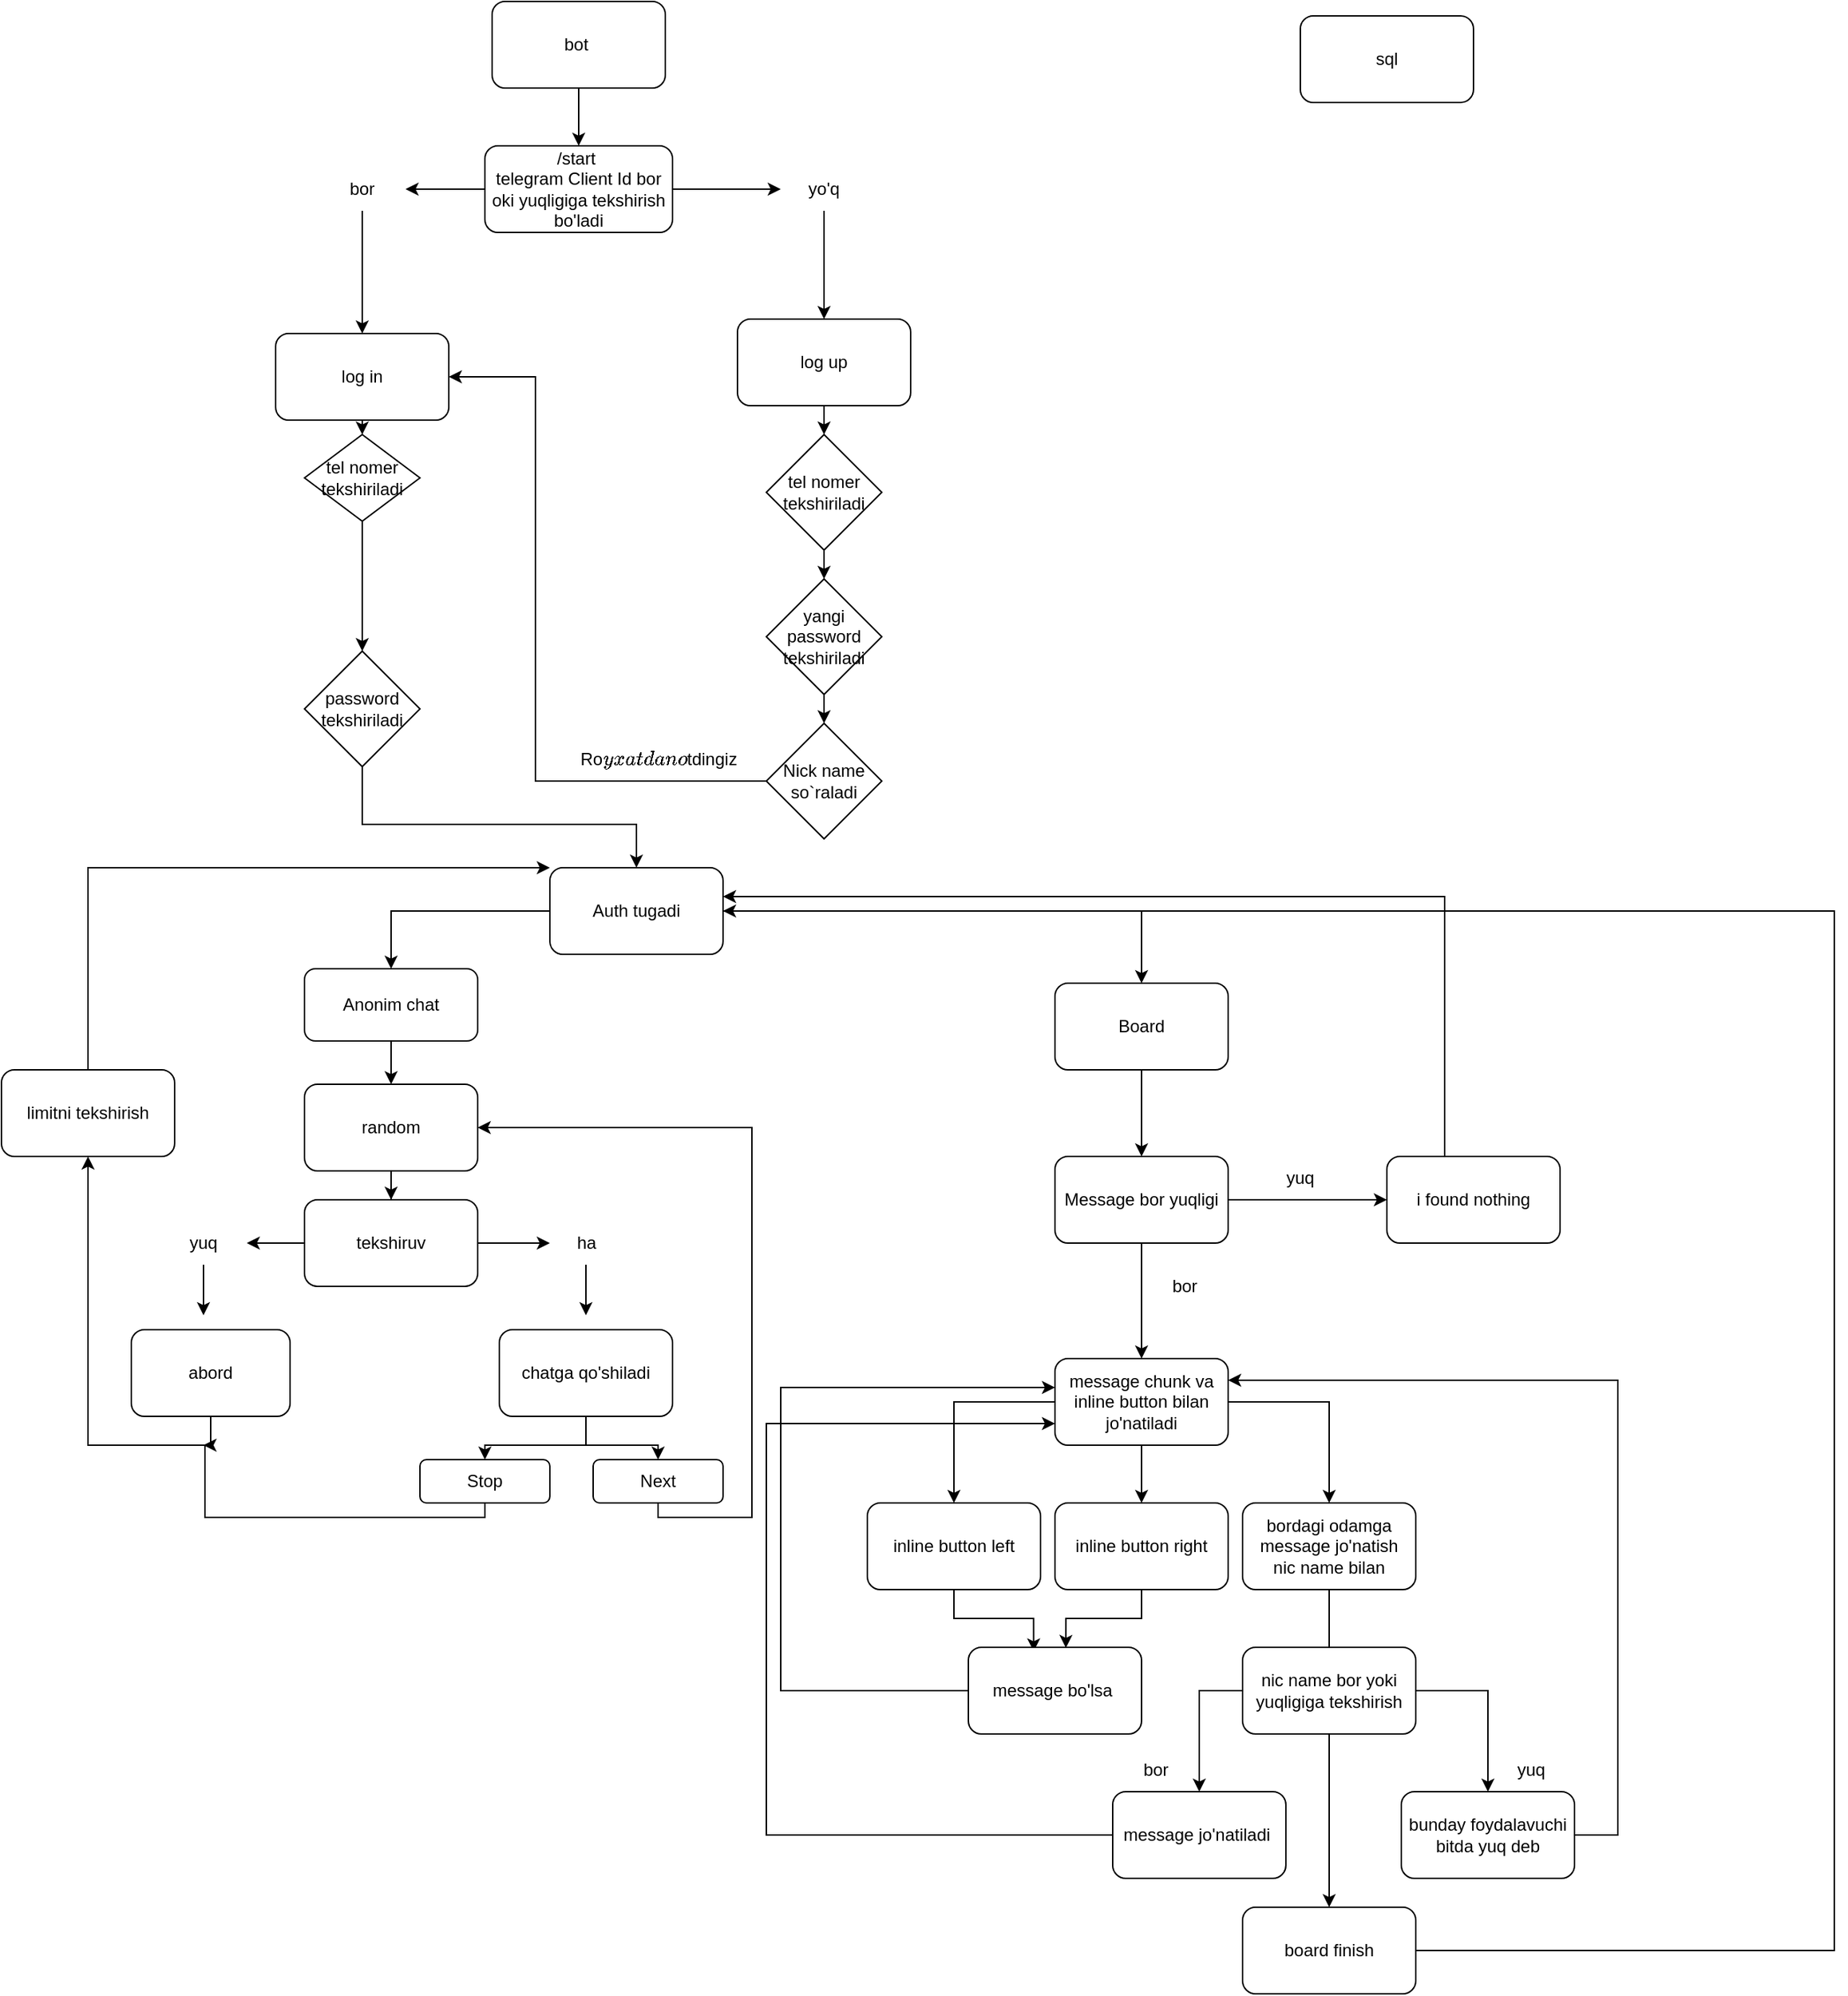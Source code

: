 <mxfile version="21.6.6" type="github">
  <diagram name="Page-1" id="a7ROzyHzYKd3ywvWXIeL">
    <mxGraphModel dx="2600" dy="903" grid="1" gridSize="10" guides="1" tooltips="1" connect="1" arrows="1" fold="1" page="1" pageScale="1" pageWidth="850" pageHeight="1100" math="0" shadow="0">
      <root>
        <mxCell id="0" />
        <mxCell id="1" parent="0" />
        <mxCell id="EHzmN62iSuhZdKjuO5KR-15" style="edgeStyle=orthogonalEdgeStyle;rounded=0;orthogonalLoop=1;jettySize=auto;html=1;" parent="1" source="EHzmN62iSuhZdKjuO5KR-7" target="EHzmN62iSuhZdKjuO5KR-9" edge="1">
          <mxGeometry relative="1" as="geometry" />
        </mxCell>
        <mxCell id="EHzmN62iSuhZdKjuO5KR-7" value="bot&amp;nbsp;" style="rounded=1;whiteSpace=wrap;html=1;" parent="1" vertex="1">
          <mxGeometry x="120" y="480" width="120" height="60" as="geometry" />
        </mxCell>
        <mxCell id="EHzmN62iSuhZdKjuO5KR-8" value="sql" style="rounded=1;whiteSpace=wrap;html=1;" parent="1" vertex="1">
          <mxGeometry x="680" y="490" width="120" height="60" as="geometry" />
        </mxCell>
        <mxCell id="EHzmN62iSuhZdKjuO5KR-77" style="edgeStyle=orthogonalEdgeStyle;rounded=0;orthogonalLoop=1;jettySize=auto;html=1;" parent="1" source="EHzmN62iSuhZdKjuO5KR-9" target="EHzmN62iSuhZdKjuO5KR-20" edge="1">
          <mxGeometry relative="1" as="geometry" />
        </mxCell>
        <mxCell id="EHzmN62iSuhZdKjuO5KR-79" style="edgeStyle=orthogonalEdgeStyle;rounded=0;orthogonalLoop=1;jettySize=auto;html=1;entryX=1;entryY=0.5;entryDx=0;entryDy=0;" parent="1" source="EHzmN62iSuhZdKjuO5KR-9" target="EHzmN62iSuhZdKjuO5KR-19" edge="1">
          <mxGeometry relative="1" as="geometry" />
        </mxCell>
        <mxCell id="EHzmN62iSuhZdKjuO5KR-9" value="/start&amp;nbsp;&lt;br&gt;telegram Client Id bor oki yuqligiga tekshirish bo&#39;ladi" style="rounded=1;whiteSpace=wrap;html=1;" parent="1" vertex="1">
          <mxGeometry x="115" y="580" width="130" height="60" as="geometry" />
        </mxCell>
        <mxCell id="5vbmP-tOMdUm5ColnDd8-9" style="edgeStyle=orthogonalEdgeStyle;rounded=0;orthogonalLoop=1;jettySize=auto;html=1;exitX=0.5;exitY=1;exitDx=0;exitDy=0;entryX=0.5;entryY=0;entryDx=0;entryDy=0;" edge="1" parent="1" source="EHzmN62iSuhZdKjuO5KR-10" target="5vbmP-tOMdUm5ColnDd8-7">
          <mxGeometry relative="1" as="geometry" />
        </mxCell>
        <mxCell id="EHzmN62iSuhZdKjuO5KR-10" value="log up" style="rounded=1;whiteSpace=wrap;html=1;" parent="1" vertex="1">
          <mxGeometry x="290" y="700" width="120" height="60" as="geometry" />
        </mxCell>
        <mxCell id="5vbmP-tOMdUm5ColnDd8-2" style="edgeStyle=orthogonalEdgeStyle;rounded=0;orthogonalLoop=1;jettySize=auto;html=1;exitX=0.5;exitY=1;exitDx=0;exitDy=0;entryX=0.5;entryY=0;entryDx=0;entryDy=0;" edge="1" parent="1" source="EHzmN62iSuhZdKjuO5KR-12" target="5vbmP-tOMdUm5ColnDd8-1">
          <mxGeometry relative="1" as="geometry" />
        </mxCell>
        <mxCell id="EHzmN62iSuhZdKjuO5KR-12" value="log in" style="rounded=1;whiteSpace=wrap;html=1;" parent="1" vertex="1">
          <mxGeometry x="-30" y="710" width="120" height="60" as="geometry" />
        </mxCell>
        <mxCell id="EHzmN62iSuhZdKjuO5KR-80" style="edgeStyle=orthogonalEdgeStyle;rounded=0;orthogonalLoop=1;jettySize=auto;html=1;" parent="1" source="EHzmN62iSuhZdKjuO5KR-19" target="EHzmN62iSuhZdKjuO5KR-12" edge="1">
          <mxGeometry relative="1" as="geometry" />
        </mxCell>
        <mxCell id="EHzmN62iSuhZdKjuO5KR-19" value="bor" style="text;html=1;strokeColor=none;fillColor=none;align=center;verticalAlign=middle;whiteSpace=wrap;rounded=0;" parent="1" vertex="1">
          <mxGeometry y="595" width="60" height="30" as="geometry" />
        </mxCell>
        <mxCell id="EHzmN62iSuhZdKjuO5KR-78" style="edgeStyle=orthogonalEdgeStyle;rounded=0;orthogonalLoop=1;jettySize=auto;html=1;entryX=0.5;entryY=0;entryDx=0;entryDy=0;" parent="1" source="EHzmN62iSuhZdKjuO5KR-20" target="EHzmN62iSuhZdKjuO5KR-10" edge="1">
          <mxGeometry relative="1" as="geometry" />
        </mxCell>
        <mxCell id="EHzmN62iSuhZdKjuO5KR-20" value="yo&#39;q" style="text;html=1;strokeColor=none;fillColor=none;align=center;verticalAlign=middle;whiteSpace=wrap;rounded=0;" parent="1" vertex="1">
          <mxGeometry x="320" y="595" width="60" height="30" as="geometry" />
        </mxCell>
        <mxCell id="5vbmP-tOMdUm5ColnDd8-4" style="edgeStyle=orthogonalEdgeStyle;rounded=0;orthogonalLoop=1;jettySize=auto;html=1;exitX=0.5;exitY=1;exitDx=0;exitDy=0;entryX=0.5;entryY=0;entryDx=0;entryDy=0;" edge="1" parent="1" source="5vbmP-tOMdUm5ColnDd8-1" target="5vbmP-tOMdUm5ColnDd8-3">
          <mxGeometry relative="1" as="geometry" />
        </mxCell>
        <mxCell id="5vbmP-tOMdUm5ColnDd8-1" value="tel nomer tekshiriladi" style="rhombus;whiteSpace=wrap;html=1;" vertex="1" parent="1">
          <mxGeometry x="-10" y="780" width="80" height="60" as="geometry" />
        </mxCell>
        <mxCell id="5vbmP-tOMdUm5ColnDd8-6" style="edgeStyle=orthogonalEdgeStyle;rounded=0;orthogonalLoop=1;jettySize=auto;html=1;exitX=0.5;exitY=1;exitDx=0;exitDy=0;" edge="1" parent="1" source="5vbmP-tOMdUm5ColnDd8-3" target="5vbmP-tOMdUm5ColnDd8-5">
          <mxGeometry relative="1" as="geometry">
            <Array as="points">
              <mxPoint x="30" y="1050" />
              <mxPoint x="220" y="1050" />
            </Array>
          </mxGeometry>
        </mxCell>
        <mxCell id="5vbmP-tOMdUm5ColnDd8-3" value="password tekshiriladi" style="rhombus;whiteSpace=wrap;html=1;" vertex="1" parent="1">
          <mxGeometry x="-10" y="930" width="80" height="80" as="geometry" />
        </mxCell>
        <mxCell id="5vbmP-tOMdUm5ColnDd8-64" style="edgeStyle=orthogonalEdgeStyle;rounded=0;orthogonalLoop=1;jettySize=auto;html=1;entryX=0.5;entryY=0;entryDx=0;entryDy=0;" edge="1" parent="1" source="5vbmP-tOMdUm5ColnDd8-5" target="5vbmP-tOMdUm5ColnDd8-20">
          <mxGeometry relative="1" as="geometry" />
        </mxCell>
        <mxCell id="5vbmP-tOMdUm5ColnDd8-88" style="edgeStyle=orthogonalEdgeStyle;rounded=0;orthogonalLoop=1;jettySize=auto;html=1;entryX=0.5;entryY=0;entryDx=0;entryDy=0;" edge="1" parent="1" source="5vbmP-tOMdUm5ColnDd8-5" target="5vbmP-tOMdUm5ColnDd8-21">
          <mxGeometry relative="1" as="geometry" />
        </mxCell>
        <mxCell id="5vbmP-tOMdUm5ColnDd8-5" value="Auth tugadi" style="rounded=1;whiteSpace=wrap;html=1;" vertex="1" parent="1">
          <mxGeometry x="160" y="1080" width="120" height="60" as="geometry" />
        </mxCell>
        <mxCell id="5vbmP-tOMdUm5ColnDd8-12" style="edgeStyle=orthogonalEdgeStyle;rounded=0;orthogonalLoop=1;jettySize=auto;html=1;exitX=0.5;exitY=1;exitDx=0;exitDy=0;entryX=0.5;entryY=0;entryDx=0;entryDy=0;" edge="1" parent="1" source="5vbmP-tOMdUm5ColnDd8-7" target="5vbmP-tOMdUm5ColnDd8-8">
          <mxGeometry relative="1" as="geometry" />
        </mxCell>
        <mxCell id="5vbmP-tOMdUm5ColnDd8-7" value="tel nomer tekshiriladi" style="rhombus;whiteSpace=wrap;html=1;" vertex="1" parent="1">
          <mxGeometry x="310" y="780" width="80" height="80" as="geometry" />
        </mxCell>
        <mxCell id="5vbmP-tOMdUm5ColnDd8-13" style="edgeStyle=orthogonalEdgeStyle;rounded=0;orthogonalLoop=1;jettySize=auto;html=1;exitX=0;exitY=0.5;exitDx=0;exitDy=0;entryX=1;entryY=0.5;entryDx=0;entryDy=0;" edge="1" parent="1" source="5vbmP-tOMdUm5ColnDd8-23" target="EHzmN62iSuhZdKjuO5KR-12">
          <mxGeometry relative="1" as="geometry">
            <Array as="points">
              <mxPoint x="150" y="1020" />
              <mxPoint x="150" y="740" />
            </Array>
          </mxGeometry>
        </mxCell>
        <mxCell id="5vbmP-tOMdUm5ColnDd8-24" style="edgeStyle=orthogonalEdgeStyle;rounded=0;orthogonalLoop=1;jettySize=auto;html=1;exitX=0.5;exitY=1;exitDx=0;exitDy=0;entryX=0.5;entryY=0;entryDx=0;entryDy=0;" edge="1" parent="1" source="5vbmP-tOMdUm5ColnDd8-8" target="5vbmP-tOMdUm5ColnDd8-23">
          <mxGeometry relative="1" as="geometry" />
        </mxCell>
        <mxCell id="5vbmP-tOMdUm5ColnDd8-8" value="yangi password tekshiriladi" style="rhombus;whiteSpace=wrap;html=1;" vertex="1" parent="1">
          <mxGeometry x="310" y="880" width="80" height="80" as="geometry" />
        </mxCell>
        <mxCell id="5vbmP-tOMdUm5ColnDd8-15" value="Ro`yxatdan o`tdingiz" style="text;html=1;align=center;verticalAlign=middle;resizable=0;points=[];autosize=1;strokeColor=none;fillColor=none;" vertex="1" parent="1">
          <mxGeometry x="170" y="990" width="130" height="30" as="geometry" />
        </mxCell>
        <mxCell id="5vbmP-tOMdUm5ColnDd8-37" style="edgeStyle=orthogonalEdgeStyle;rounded=0;orthogonalLoop=1;jettySize=auto;html=1;entryX=0.5;entryY=0;entryDx=0;entryDy=0;" edge="1" parent="1" source="5vbmP-tOMdUm5ColnDd8-20" target="5vbmP-tOMdUm5ColnDd8-27">
          <mxGeometry relative="1" as="geometry" />
        </mxCell>
        <mxCell id="5vbmP-tOMdUm5ColnDd8-20" value="Anonim chat" style="rounded=1;whiteSpace=wrap;html=1;" vertex="1" parent="1">
          <mxGeometry x="-10" y="1150" width="120" height="50" as="geometry" />
        </mxCell>
        <mxCell id="5vbmP-tOMdUm5ColnDd8-52" value="" style="edgeStyle=orthogonalEdgeStyle;rounded=0;orthogonalLoop=1;jettySize=auto;html=1;" edge="1" parent="1" source="5vbmP-tOMdUm5ColnDd8-21" target="5vbmP-tOMdUm5ColnDd8-51">
          <mxGeometry relative="1" as="geometry" />
        </mxCell>
        <mxCell id="5vbmP-tOMdUm5ColnDd8-21" value="Board" style="rounded=1;whiteSpace=wrap;html=1;" vertex="1" parent="1">
          <mxGeometry x="510" y="1160" width="120" height="60" as="geometry" />
        </mxCell>
        <mxCell id="5vbmP-tOMdUm5ColnDd8-23" value="Nick name so`raladi" style="rhombus;whiteSpace=wrap;html=1;" vertex="1" parent="1">
          <mxGeometry x="310" y="980" width="80" height="80" as="geometry" />
        </mxCell>
        <mxCell id="5vbmP-tOMdUm5ColnDd8-38" style="edgeStyle=orthogonalEdgeStyle;rounded=0;orthogonalLoop=1;jettySize=auto;html=1;entryX=0.5;entryY=0;entryDx=0;entryDy=0;" edge="1" parent="1" source="5vbmP-tOMdUm5ColnDd8-27" target="5vbmP-tOMdUm5ColnDd8-28">
          <mxGeometry relative="1" as="geometry" />
        </mxCell>
        <mxCell id="5vbmP-tOMdUm5ColnDd8-27" value="random" style="rounded=1;whiteSpace=wrap;html=1;" vertex="1" parent="1">
          <mxGeometry x="-10" y="1230" width="120" height="60" as="geometry" />
        </mxCell>
        <mxCell id="5vbmP-tOMdUm5ColnDd8-33" style="edgeStyle=orthogonalEdgeStyle;rounded=0;orthogonalLoop=1;jettySize=auto;html=1;" edge="1" parent="1" source="5vbmP-tOMdUm5ColnDd8-28" target="5vbmP-tOMdUm5ColnDd8-31">
          <mxGeometry relative="1" as="geometry" />
        </mxCell>
        <mxCell id="5vbmP-tOMdUm5ColnDd8-41" style="edgeStyle=orthogonalEdgeStyle;rounded=0;orthogonalLoop=1;jettySize=auto;html=1;exitX=1;exitY=0.5;exitDx=0;exitDy=0;entryX=-0.125;entryY=0.5;entryDx=0;entryDy=0;entryPerimeter=0;" edge="1" parent="1" source="5vbmP-tOMdUm5ColnDd8-28" target="5vbmP-tOMdUm5ColnDd8-39">
          <mxGeometry relative="1" as="geometry" />
        </mxCell>
        <mxCell id="5vbmP-tOMdUm5ColnDd8-28" value="tekshiruv" style="rounded=1;whiteSpace=wrap;html=1;" vertex="1" parent="1">
          <mxGeometry x="-10" y="1310" width="120" height="60" as="geometry" />
        </mxCell>
        <mxCell id="5vbmP-tOMdUm5ColnDd8-44" value="" style="edgeStyle=orthogonalEdgeStyle;rounded=0;orthogonalLoop=1;jettySize=auto;html=1;" edge="1" parent="1" source="5vbmP-tOMdUm5ColnDd8-29" target="5vbmP-tOMdUm5ColnDd8-43">
          <mxGeometry relative="1" as="geometry" />
        </mxCell>
        <mxCell id="5vbmP-tOMdUm5ColnDd8-47" style="edgeStyle=orthogonalEdgeStyle;rounded=0;orthogonalLoop=1;jettySize=auto;html=1;entryX=0.5;entryY=0;entryDx=0;entryDy=0;" edge="1" parent="1" source="5vbmP-tOMdUm5ColnDd8-29" target="5vbmP-tOMdUm5ColnDd8-45">
          <mxGeometry relative="1" as="geometry" />
        </mxCell>
        <mxCell id="5vbmP-tOMdUm5ColnDd8-29" value="chatga qo&#39;shiladi" style="rounded=1;whiteSpace=wrap;html=1;" vertex="1" parent="1">
          <mxGeometry x="125" y="1400" width="120" height="60" as="geometry" />
        </mxCell>
        <mxCell id="5vbmP-tOMdUm5ColnDd8-55" style="edgeStyle=orthogonalEdgeStyle;rounded=0;orthogonalLoop=1;jettySize=auto;html=1;" edge="1" parent="1" source="5vbmP-tOMdUm5ColnDd8-30" target="5vbmP-tOMdUm5ColnDd8-53">
          <mxGeometry relative="1" as="geometry">
            <Array as="points">
              <mxPoint x="-75" y="1480" />
              <mxPoint x="-160" y="1480" />
            </Array>
          </mxGeometry>
        </mxCell>
        <mxCell id="5vbmP-tOMdUm5ColnDd8-30" value="abord" style="rounded=1;whiteSpace=wrap;html=1;" vertex="1" parent="1">
          <mxGeometry x="-130" y="1400" width="110" height="60" as="geometry" />
        </mxCell>
        <mxCell id="5vbmP-tOMdUm5ColnDd8-34" style="edgeStyle=orthogonalEdgeStyle;rounded=0;orthogonalLoop=1;jettySize=auto;html=1;" edge="1" parent="1" source="5vbmP-tOMdUm5ColnDd8-31">
          <mxGeometry relative="1" as="geometry">
            <mxPoint x="-80" y="1390" as="targetPoint" />
          </mxGeometry>
        </mxCell>
        <mxCell id="5vbmP-tOMdUm5ColnDd8-31" value="yuq" style="text;html=1;strokeColor=none;fillColor=none;align=center;verticalAlign=middle;whiteSpace=wrap;rounded=0;" vertex="1" parent="1">
          <mxGeometry x="-110" y="1325" width="60" height="30" as="geometry" />
        </mxCell>
        <mxCell id="5vbmP-tOMdUm5ColnDd8-42" style="edgeStyle=orthogonalEdgeStyle;rounded=0;orthogonalLoop=1;jettySize=auto;html=1;" edge="1" parent="1" source="5vbmP-tOMdUm5ColnDd8-39">
          <mxGeometry relative="1" as="geometry">
            <mxPoint x="185" y="1390" as="targetPoint" />
          </mxGeometry>
        </mxCell>
        <mxCell id="5vbmP-tOMdUm5ColnDd8-39" value="ha" style="text;html=1;align=center;verticalAlign=middle;resizable=0;points=[];autosize=1;strokeColor=none;fillColor=none;" vertex="1" parent="1">
          <mxGeometry x="165" y="1325" width="40" height="30" as="geometry" />
        </mxCell>
        <mxCell id="5vbmP-tOMdUm5ColnDd8-50" style="edgeStyle=orthogonalEdgeStyle;rounded=0;orthogonalLoop=1;jettySize=auto;html=1;entryX=1;entryY=0.5;entryDx=0;entryDy=0;" edge="1" parent="1" source="5vbmP-tOMdUm5ColnDd8-43" target="5vbmP-tOMdUm5ColnDd8-27">
          <mxGeometry relative="1" as="geometry">
            <mxPoint x="330" y="1420" as="targetPoint" />
            <Array as="points">
              <mxPoint x="235" y="1530" />
              <mxPoint x="300" y="1530" />
              <mxPoint x="300" y="1260" />
            </Array>
          </mxGeometry>
        </mxCell>
        <mxCell id="5vbmP-tOMdUm5ColnDd8-43" value="Next" style="rounded=1;whiteSpace=wrap;html=1;" vertex="1" parent="1">
          <mxGeometry x="190" y="1490" width="90" height="30" as="geometry" />
        </mxCell>
        <mxCell id="5vbmP-tOMdUm5ColnDd8-48" style="edgeStyle=orthogonalEdgeStyle;rounded=0;orthogonalLoop=1;jettySize=auto;html=1;" edge="1" parent="1" source="5vbmP-tOMdUm5ColnDd8-45">
          <mxGeometry relative="1" as="geometry">
            <mxPoint x="-80" y="1480" as="targetPoint" />
            <Array as="points">
              <mxPoint x="115" y="1530" />
              <mxPoint x="-79" y="1530" />
            </Array>
          </mxGeometry>
        </mxCell>
        <mxCell id="5vbmP-tOMdUm5ColnDd8-45" value="Stop" style="rounded=1;whiteSpace=wrap;html=1;" vertex="1" parent="1">
          <mxGeometry x="70" y="1490" width="90" height="30" as="geometry" />
        </mxCell>
        <mxCell id="5vbmP-tOMdUm5ColnDd8-59" style="edgeStyle=orthogonalEdgeStyle;rounded=0;orthogonalLoop=1;jettySize=auto;html=1;entryX=0.5;entryY=0;entryDx=0;entryDy=0;" edge="1" parent="1" source="5vbmP-tOMdUm5ColnDd8-51" target="5vbmP-tOMdUm5ColnDd8-57">
          <mxGeometry relative="1" as="geometry" />
        </mxCell>
        <mxCell id="5vbmP-tOMdUm5ColnDd8-60" style="edgeStyle=orthogonalEdgeStyle;rounded=0;orthogonalLoop=1;jettySize=auto;html=1;" edge="1" parent="1" source="5vbmP-tOMdUm5ColnDd8-51" target="5vbmP-tOMdUm5ColnDd8-58">
          <mxGeometry relative="1" as="geometry" />
        </mxCell>
        <mxCell id="5vbmP-tOMdUm5ColnDd8-51" value="Message bor yuqligi" style="rounded=1;whiteSpace=wrap;html=1;" vertex="1" parent="1">
          <mxGeometry x="510" y="1280" width="120" height="60" as="geometry" />
        </mxCell>
        <mxCell id="5vbmP-tOMdUm5ColnDd8-56" style="edgeStyle=orthogonalEdgeStyle;rounded=0;orthogonalLoop=1;jettySize=auto;html=1;" edge="1" parent="1" source="5vbmP-tOMdUm5ColnDd8-53" target="5vbmP-tOMdUm5ColnDd8-5">
          <mxGeometry relative="1" as="geometry">
            <Array as="points">
              <mxPoint x="-160" y="1080" />
            </Array>
          </mxGeometry>
        </mxCell>
        <mxCell id="5vbmP-tOMdUm5ColnDd8-53" value="limitni tekshirish" style="rounded=1;whiteSpace=wrap;html=1;" vertex="1" parent="1">
          <mxGeometry x="-220" y="1220" width="120" height="60" as="geometry" />
        </mxCell>
        <mxCell id="5vbmP-tOMdUm5ColnDd8-70" style="edgeStyle=orthogonalEdgeStyle;rounded=0;orthogonalLoop=1;jettySize=auto;html=1;entryX=0.5;entryY=0;entryDx=0;entryDy=0;" edge="1" parent="1" source="5vbmP-tOMdUm5ColnDd8-57" target="5vbmP-tOMdUm5ColnDd8-67">
          <mxGeometry relative="1" as="geometry" />
        </mxCell>
        <mxCell id="5vbmP-tOMdUm5ColnDd8-71" value="" style="edgeStyle=orthogonalEdgeStyle;rounded=0;orthogonalLoop=1;jettySize=auto;html=1;" edge="1" parent="1" source="5vbmP-tOMdUm5ColnDd8-57" target="5vbmP-tOMdUm5ColnDd8-69">
          <mxGeometry relative="1" as="geometry" />
        </mxCell>
        <mxCell id="5vbmP-tOMdUm5ColnDd8-72" style="edgeStyle=orthogonalEdgeStyle;rounded=0;orthogonalLoop=1;jettySize=auto;html=1;entryX=0.5;entryY=0;entryDx=0;entryDy=0;" edge="1" parent="1" source="5vbmP-tOMdUm5ColnDd8-57" target="5vbmP-tOMdUm5ColnDd8-68">
          <mxGeometry relative="1" as="geometry" />
        </mxCell>
        <mxCell id="5vbmP-tOMdUm5ColnDd8-57" value="message chunk va inline button bilan jo&#39;natiladi" style="rounded=1;whiteSpace=wrap;html=1;" vertex="1" parent="1">
          <mxGeometry x="510" y="1420" width="120" height="60" as="geometry" />
        </mxCell>
        <mxCell id="5vbmP-tOMdUm5ColnDd8-62" style="edgeStyle=orthogonalEdgeStyle;rounded=0;orthogonalLoop=1;jettySize=auto;html=1;" edge="1" parent="1" source="5vbmP-tOMdUm5ColnDd8-58" target="5vbmP-tOMdUm5ColnDd8-5">
          <mxGeometry relative="1" as="geometry">
            <Array as="points">
              <mxPoint x="780" y="1100" />
            </Array>
          </mxGeometry>
        </mxCell>
        <mxCell id="5vbmP-tOMdUm5ColnDd8-58" value="i found nothing" style="rounded=1;whiteSpace=wrap;html=1;" vertex="1" parent="1">
          <mxGeometry x="740" y="1280" width="120" height="60" as="geometry" />
        </mxCell>
        <mxCell id="5vbmP-tOMdUm5ColnDd8-65" value="yuq" style="text;html=1;strokeColor=none;fillColor=none;align=center;verticalAlign=middle;whiteSpace=wrap;rounded=0;" vertex="1" parent="1">
          <mxGeometry x="650" y="1280" width="60" height="30" as="geometry" />
        </mxCell>
        <mxCell id="5vbmP-tOMdUm5ColnDd8-66" value="bor" style="text;html=1;strokeColor=none;fillColor=none;align=center;verticalAlign=middle;whiteSpace=wrap;rounded=0;" vertex="1" parent="1">
          <mxGeometry x="570" y="1355" width="60" height="30" as="geometry" />
        </mxCell>
        <mxCell id="5vbmP-tOMdUm5ColnDd8-75" style="edgeStyle=orthogonalEdgeStyle;rounded=0;orthogonalLoop=1;jettySize=auto;html=1;entryX=0.377;entryY=0.047;entryDx=0;entryDy=0;entryPerimeter=0;" edge="1" parent="1" source="5vbmP-tOMdUm5ColnDd8-67" target="5vbmP-tOMdUm5ColnDd8-73">
          <mxGeometry relative="1" as="geometry" />
        </mxCell>
        <mxCell id="5vbmP-tOMdUm5ColnDd8-67" value="inline button left" style="rounded=1;whiteSpace=wrap;html=1;" vertex="1" parent="1">
          <mxGeometry x="380" y="1520" width="120" height="60" as="geometry" />
        </mxCell>
        <mxCell id="5vbmP-tOMdUm5ColnDd8-81" style="edgeStyle=orthogonalEdgeStyle;rounded=0;orthogonalLoop=1;jettySize=auto;html=1;entryX=0.5;entryY=0;entryDx=0;entryDy=0;" edge="1" parent="1" source="5vbmP-tOMdUm5ColnDd8-68" target="5vbmP-tOMdUm5ColnDd8-79">
          <mxGeometry relative="1" as="geometry" />
        </mxCell>
        <mxCell id="5vbmP-tOMdUm5ColnDd8-82" style="edgeStyle=orthogonalEdgeStyle;rounded=0;orthogonalLoop=1;jettySize=auto;html=1;entryX=0.5;entryY=0;entryDx=0;entryDy=0;" edge="1" parent="1" source="5vbmP-tOMdUm5ColnDd8-68" target="5vbmP-tOMdUm5ColnDd8-80">
          <mxGeometry relative="1" as="geometry" />
        </mxCell>
        <mxCell id="5vbmP-tOMdUm5ColnDd8-68" value="bordagi odamga message jo&#39;natish&lt;br&gt;nic name bilan" style="rounded=1;whiteSpace=wrap;html=1;" vertex="1" parent="1">
          <mxGeometry x="640" y="1520" width="120" height="60" as="geometry" />
        </mxCell>
        <mxCell id="5vbmP-tOMdUm5ColnDd8-77" style="edgeStyle=orthogonalEdgeStyle;rounded=0;orthogonalLoop=1;jettySize=auto;html=1;entryX=0.563;entryY=0.007;entryDx=0;entryDy=0;entryPerimeter=0;" edge="1" parent="1" source="5vbmP-tOMdUm5ColnDd8-69" target="5vbmP-tOMdUm5ColnDd8-73">
          <mxGeometry relative="1" as="geometry" />
        </mxCell>
        <mxCell id="5vbmP-tOMdUm5ColnDd8-69" value="inline button right" style="rounded=1;whiteSpace=wrap;html=1;" vertex="1" parent="1">
          <mxGeometry x="510" y="1520" width="120" height="60" as="geometry" />
        </mxCell>
        <mxCell id="5vbmP-tOMdUm5ColnDd8-78" style="edgeStyle=orthogonalEdgeStyle;rounded=0;orthogonalLoop=1;jettySize=auto;html=1;" edge="1" parent="1" source="5vbmP-tOMdUm5ColnDd8-73" target="5vbmP-tOMdUm5ColnDd8-57">
          <mxGeometry relative="1" as="geometry">
            <Array as="points">
              <mxPoint x="320" y="1650" />
              <mxPoint x="320" y="1440" />
            </Array>
          </mxGeometry>
        </mxCell>
        <mxCell id="5vbmP-tOMdUm5ColnDd8-73" value="message bo&#39;lsa&amp;nbsp;" style="rounded=1;whiteSpace=wrap;html=1;" vertex="1" parent="1">
          <mxGeometry x="450" y="1620" width="120" height="60" as="geometry" />
        </mxCell>
        <mxCell id="5vbmP-tOMdUm5ColnDd8-92" style="edgeStyle=orthogonalEdgeStyle;rounded=0;orthogonalLoop=1;jettySize=auto;html=1;entryX=0;entryY=0.75;entryDx=0;entryDy=0;" edge="1" parent="1" source="5vbmP-tOMdUm5ColnDd8-79" target="5vbmP-tOMdUm5ColnDd8-57">
          <mxGeometry relative="1" as="geometry">
            <Array as="points">
              <mxPoint x="310" y="1750" />
              <mxPoint x="310" y="1465" />
            </Array>
          </mxGeometry>
        </mxCell>
        <mxCell id="5vbmP-tOMdUm5ColnDd8-79" value="message jo&#39;natiladi&amp;nbsp;" style="rounded=1;whiteSpace=wrap;html=1;" vertex="1" parent="1">
          <mxGeometry x="550" y="1720" width="120" height="60" as="geometry" />
        </mxCell>
        <mxCell id="5vbmP-tOMdUm5ColnDd8-89" style="edgeStyle=orthogonalEdgeStyle;rounded=0;orthogonalLoop=1;jettySize=auto;html=1;entryX=1;entryY=0.25;entryDx=0;entryDy=0;" edge="1" parent="1" source="5vbmP-tOMdUm5ColnDd8-80" target="5vbmP-tOMdUm5ColnDd8-57">
          <mxGeometry relative="1" as="geometry">
            <Array as="points">
              <mxPoint x="900" y="1750" />
              <mxPoint x="900" y="1435" />
            </Array>
          </mxGeometry>
        </mxCell>
        <mxCell id="5vbmP-tOMdUm5ColnDd8-80" value="bunday foydalavuchi bitda yuq deb&lt;br&gt;" style="rounded=1;whiteSpace=wrap;html=1;" vertex="1" parent="1">
          <mxGeometry x="750" y="1720" width="120" height="60" as="geometry" />
        </mxCell>
        <mxCell id="5vbmP-tOMdUm5ColnDd8-94" style="edgeStyle=orthogonalEdgeStyle;rounded=0;orthogonalLoop=1;jettySize=auto;html=1;entryX=0.5;entryY=0;entryDx=0;entryDy=0;" edge="1" parent="1" source="5vbmP-tOMdUm5ColnDd8-83" target="5vbmP-tOMdUm5ColnDd8-93">
          <mxGeometry relative="1" as="geometry" />
        </mxCell>
        <mxCell id="5vbmP-tOMdUm5ColnDd8-83" value="nic name bor yoki yuqligiga tekshirish" style="rounded=1;whiteSpace=wrap;html=1;" vertex="1" parent="1">
          <mxGeometry x="640" y="1620" width="120" height="60" as="geometry" />
        </mxCell>
        <mxCell id="5vbmP-tOMdUm5ColnDd8-85" value="bor" style="text;html=1;strokeColor=none;fillColor=none;align=center;verticalAlign=middle;whiteSpace=wrap;rounded=0;" vertex="1" parent="1">
          <mxGeometry x="550" y="1690" width="60" height="30" as="geometry" />
        </mxCell>
        <mxCell id="5vbmP-tOMdUm5ColnDd8-86" value="yuq" style="text;html=1;strokeColor=none;fillColor=none;align=center;verticalAlign=middle;whiteSpace=wrap;rounded=0;" vertex="1" parent="1">
          <mxGeometry x="810" y="1690" width="60" height="30" as="geometry" />
        </mxCell>
        <mxCell id="5vbmP-tOMdUm5ColnDd8-95" style="edgeStyle=orthogonalEdgeStyle;rounded=0;orthogonalLoop=1;jettySize=auto;html=1;entryX=1;entryY=0.5;entryDx=0;entryDy=0;" edge="1" parent="1" source="5vbmP-tOMdUm5ColnDd8-93" target="5vbmP-tOMdUm5ColnDd8-5">
          <mxGeometry relative="1" as="geometry">
            <Array as="points">
              <mxPoint x="1050" y="1830" />
              <mxPoint x="1050" y="1110" />
            </Array>
          </mxGeometry>
        </mxCell>
        <mxCell id="5vbmP-tOMdUm5ColnDd8-93" value="board finish" style="rounded=1;whiteSpace=wrap;html=1;" vertex="1" parent="1">
          <mxGeometry x="640" y="1800" width="120" height="60" as="geometry" />
        </mxCell>
      </root>
    </mxGraphModel>
  </diagram>
</mxfile>
